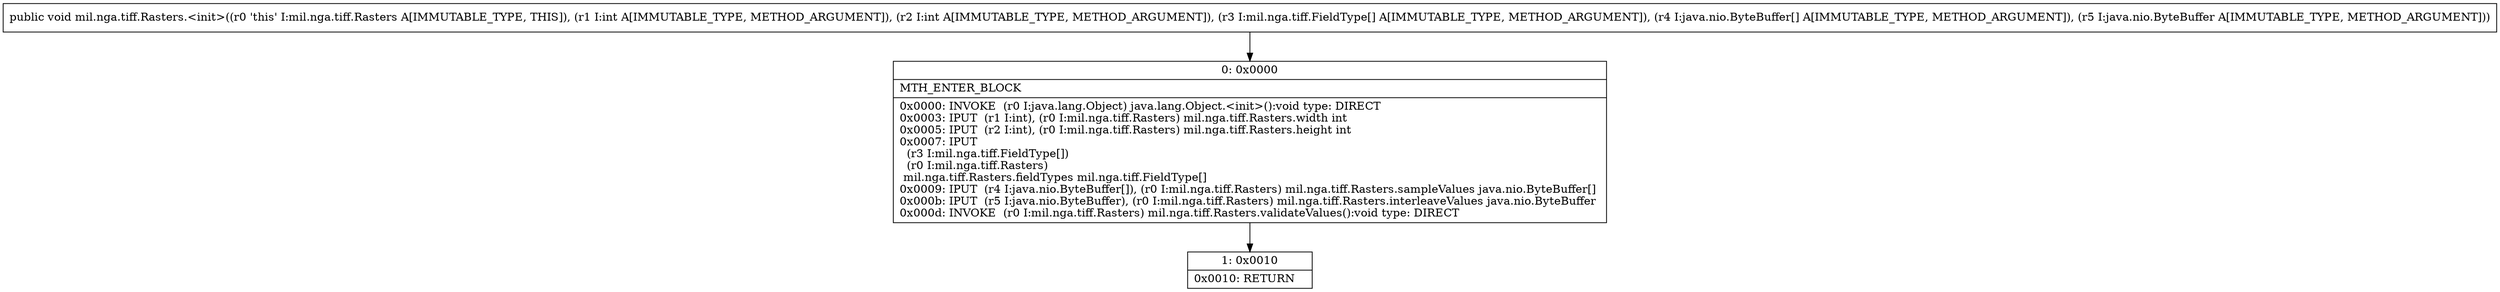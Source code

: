 digraph "CFG formil.nga.tiff.Rasters.\<init\>(II[Lmil\/nga\/tiff\/FieldType;[Ljava\/nio\/ByteBuffer;Ljava\/nio\/ByteBuffer;)V" {
Node_0 [shape=record,label="{0\:\ 0x0000|MTH_ENTER_BLOCK\l|0x0000: INVOKE  (r0 I:java.lang.Object) java.lang.Object.\<init\>():void type: DIRECT \l0x0003: IPUT  (r1 I:int), (r0 I:mil.nga.tiff.Rasters) mil.nga.tiff.Rasters.width int \l0x0005: IPUT  (r2 I:int), (r0 I:mil.nga.tiff.Rasters) mil.nga.tiff.Rasters.height int \l0x0007: IPUT  \l  (r3 I:mil.nga.tiff.FieldType[])\l  (r0 I:mil.nga.tiff.Rasters)\l mil.nga.tiff.Rasters.fieldTypes mil.nga.tiff.FieldType[] \l0x0009: IPUT  (r4 I:java.nio.ByteBuffer[]), (r0 I:mil.nga.tiff.Rasters) mil.nga.tiff.Rasters.sampleValues java.nio.ByteBuffer[] \l0x000b: IPUT  (r5 I:java.nio.ByteBuffer), (r0 I:mil.nga.tiff.Rasters) mil.nga.tiff.Rasters.interleaveValues java.nio.ByteBuffer \l0x000d: INVOKE  (r0 I:mil.nga.tiff.Rasters) mil.nga.tiff.Rasters.validateValues():void type: DIRECT \l}"];
Node_1 [shape=record,label="{1\:\ 0x0010|0x0010: RETURN   \l}"];
MethodNode[shape=record,label="{public void mil.nga.tiff.Rasters.\<init\>((r0 'this' I:mil.nga.tiff.Rasters A[IMMUTABLE_TYPE, THIS]), (r1 I:int A[IMMUTABLE_TYPE, METHOD_ARGUMENT]), (r2 I:int A[IMMUTABLE_TYPE, METHOD_ARGUMENT]), (r3 I:mil.nga.tiff.FieldType[] A[IMMUTABLE_TYPE, METHOD_ARGUMENT]), (r4 I:java.nio.ByteBuffer[] A[IMMUTABLE_TYPE, METHOD_ARGUMENT]), (r5 I:java.nio.ByteBuffer A[IMMUTABLE_TYPE, METHOD_ARGUMENT])) }"];
MethodNode -> Node_0;
Node_0 -> Node_1;
}

